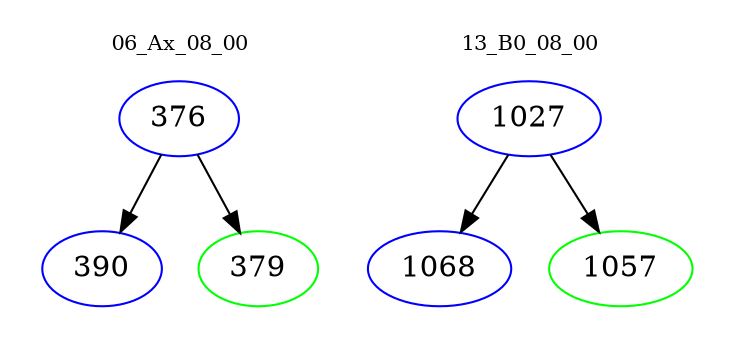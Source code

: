 digraph{
subgraph cluster_0 {
color = white
label = "06_Ax_08_00";
fontsize=10;
T0_376 [label="376", color="blue"]
T0_376 -> T0_390 [color="black"]
T0_390 [label="390", color="blue"]
T0_376 -> T0_379 [color="black"]
T0_379 [label="379", color="green"]
}
subgraph cluster_1 {
color = white
label = "13_B0_08_00";
fontsize=10;
T1_1027 [label="1027", color="blue"]
T1_1027 -> T1_1068 [color="black"]
T1_1068 [label="1068", color="blue"]
T1_1027 -> T1_1057 [color="black"]
T1_1057 [label="1057", color="green"]
}
}
